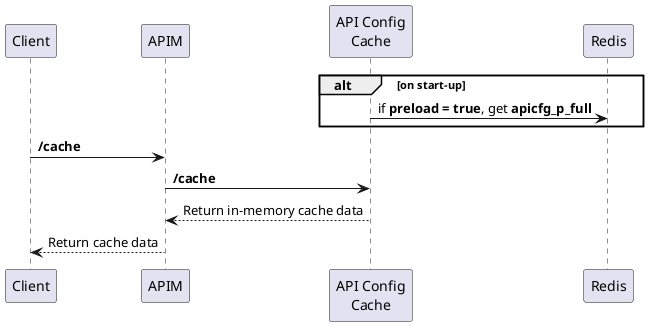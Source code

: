 /'
Scenario 02:
  Cache retrieval and it is present on Redis
'/
@startuml
participant Client
participant APIM
participant "API Config\nCache" as Cache

alt on start-up
    Cache -> Redis: if <b>preload = true</b>, get <b>apicfg_p_full</b>
end alt

Client -> APIM: <b>/cache</b>
APIM -> Cache: <b>/cache</b>
Cache --> APIM: Return in-memory cache data
APIM --> Client: Return cache data
@enduml

